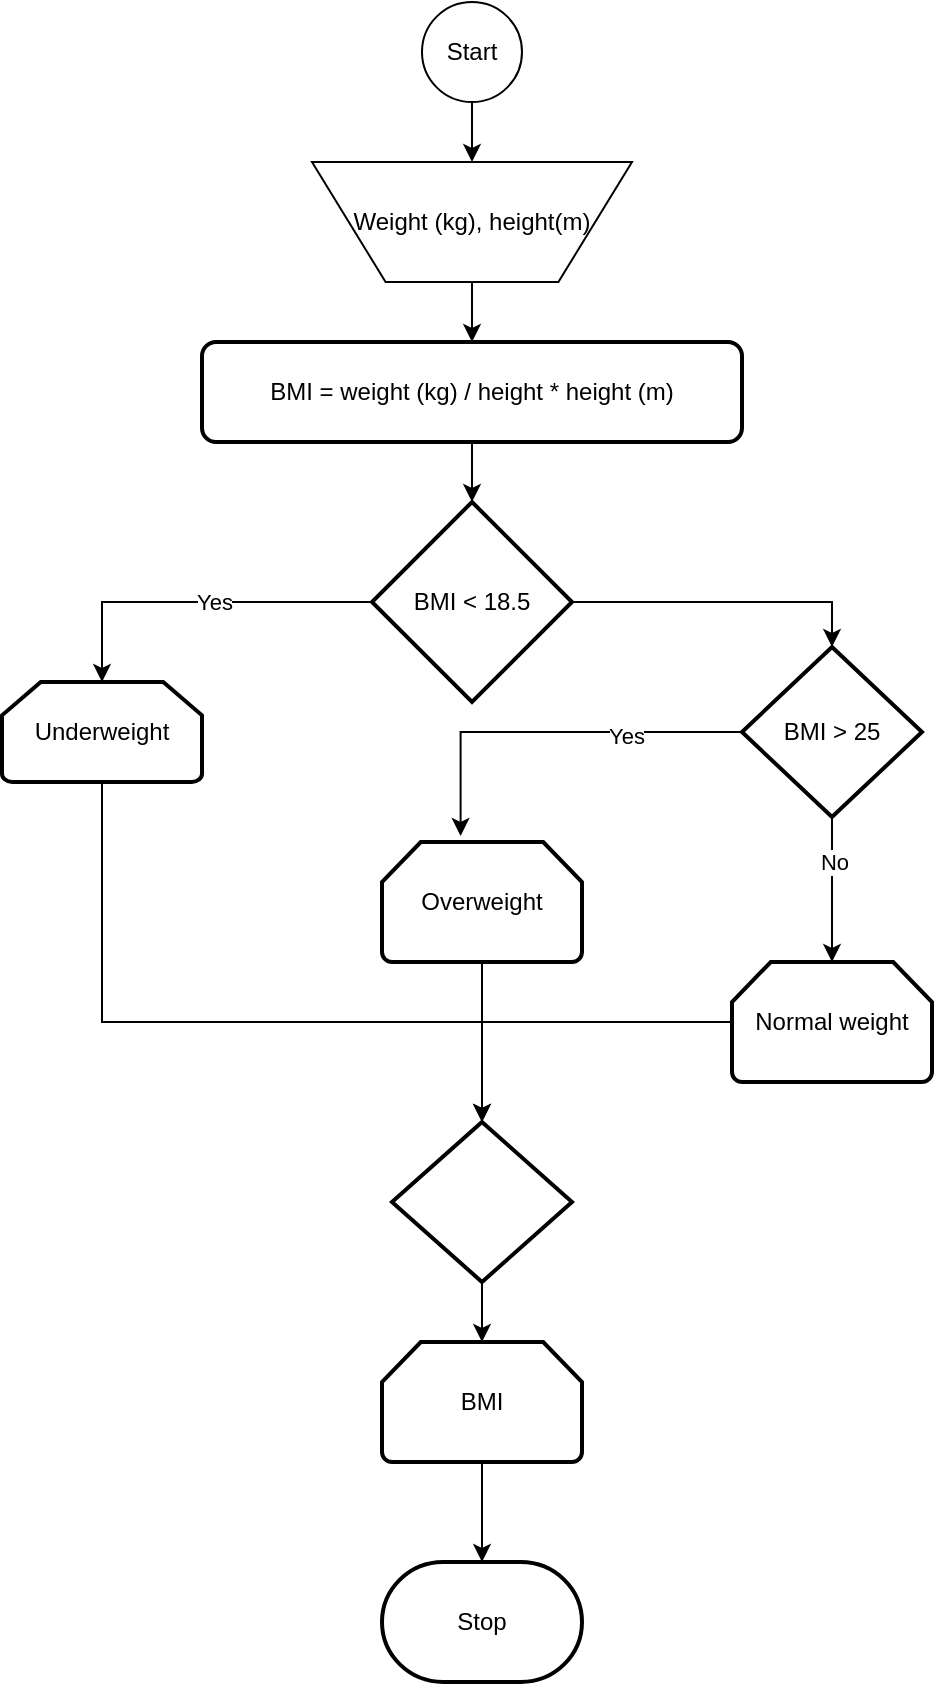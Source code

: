 <mxfile version="15.4.0" type="device"><diagram id="MDtkB8c9KiYLQIMee35u" name="Page-1"><mxGraphModel dx="1008" dy="482" grid="1" gridSize="10" guides="1" tooltips="1" connect="1" arrows="1" fold="1" page="1" pageScale="1" pageWidth="850" pageHeight="1100" math="0" shadow="0"><root><mxCell id="0"/><mxCell id="1" parent="0"/><mxCell id="MdvTDwgIgQvyaOhRCnzE-14" style="edgeStyle=orthogonalEdgeStyle;rounded=0;orthogonalLoop=1;jettySize=auto;html=1;entryX=0.5;entryY=0;entryDx=0;entryDy=0;" edge="1" parent="1" source="MdvTDwgIgQvyaOhRCnzE-1" target="MdvTDwgIgQvyaOhRCnzE-2"><mxGeometry relative="1" as="geometry"/></mxCell><mxCell id="MdvTDwgIgQvyaOhRCnzE-1" value="Start" style="ellipse;whiteSpace=wrap;html=1;aspect=fixed;" vertex="1" parent="1"><mxGeometry x="340" y="10" width="50" height="50" as="geometry"/></mxCell><mxCell id="MdvTDwgIgQvyaOhRCnzE-15" style="edgeStyle=orthogonalEdgeStyle;rounded=0;orthogonalLoop=1;jettySize=auto;html=1;entryX=0.5;entryY=0;entryDx=0;entryDy=0;" edge="1" parent="1" source="MdvTDwgIgQvyaOhRCnzE-2" target="MdvTDwgIgQvyaOhRCnzE-3"><mxGeometry relative="1" as="geometry"/></mxCell><mxCell id="MdvTDwgIgQvyaOhRCnzE-2" value="Weight (kg), height(m)" style="verticalLabelPosition=middle;verticalAlign=middle;html=1;shape=trapezoid;perimeter=trapezoidPerimeter;whiteSpace=wrap;size=0.23;arcSize=10;flipV=1;labelPosition=center;align=center;" vertex="1" parent="1"><mxGeometry x="285" y="90" width="160" height="60" as="geometry"/></mxCell><mxCell id="MdvTDwgIgQvyaOhRCnzE-33" style="edgeStyle=orthogonalEdgeStyle;rounded=0;orthogonalLoop=1;jettySize=auto;html=1;entryX=0.5;entryY=0;entryDx=0;entryDy=0;entryPerimeter=0;" edge="1" parent="1" source="MdvTDwgIgQvyaOhRCnzE-3" target="MdvTDwgIgQvyaOhRCnzE-5"><mxGeometry relative="1" as="geometry"/></mxCell><mxCell id="MdvTDwgIgQvyaOhRCnzE-3" value="BMI = weight (kg) / height * height (m)" style="rounded=1;whiteSpace=wrap;html=1;absoluteArcSize=1;arcSize=14;strokeWidth=2;" vertex="1" parent="1"><mxGeometry x="230" y="180" width="270" height="50" as="geometry"/></mxCell><mxCell id="MdvTDwgIgQvyaOhRCnzE-6" style="edgeStyle=orthogonalEdgeStyle;rounded=0;orthogonalLoop=1;jettySize=auto;html=1;entryX=0.5;entryY=0;entryDx=0;entryDy=0;entryPerimeter=0;" edge="1" parent="1" source="MdvTDwgIgQvyaOhRCnzE-5" target="MdvTDwgIgQvyaOhRCnzE-7"><mxGeometry relative="1" as="geometry"><mxPoint x="180" y="310" as="targetPoint"/></mxGeometry></mxCell><mxCell id="MdvTDwgIgQvyaOhRCnzE-8" value="Yes" style="edgeLabel;html=1;align=center;verticalAlign=middle;resizable=0;points=[];" vertex="1" connectable="0" parent="MdvTDwgIgQvyaOhRCnzE-6"><mxGeometry x="-0.1" relative="1" as="geometry"><mxPoint as="offset"/></mxGeometry></mxCell><mxCell id="MdvTDwgIgQvyaOhRCnzE-17" style="edgeStyle=orthogonalEdgeStyle;rounded=0;orthogonalLoop=1;jettySize=auto;html=1;entryX=0.5;entryY=0;entryDx=0;entryDy=0;entryPerimeter=0;" edge="1" parent="1" source="MdvTDwgIgQvyaOhRCnzE-5" target="MdvTDwgIgQvyaOhRCnzE-16"><mxGeometry relative="1" as="geometry"/></mxCell><mxCell id="MdvTDwgIgQvyaOhRCnzE-5" value="BMI &amp;lt; 18.5" style="strokeWidth=2;html=1;shape=mxgraph.flowchart.decision;whiteSpace=wrap;" vertex="1" parent="1"><mxGeometry x="315" y="260" width="100" height="100" as="geometry"/></mxCell><mxCell id="MdvTDwgIgQvyaOhRCnzE-28" style="edgeStyle=orthogonalEdgeStyle;rounded=0;orthogonalLoop=1;jettySize=auto;html=1;" edge="1" parent="1" source="MdvTDwgIgQvyaOhRCnzE-7"><mxGeometry relative="1" as="geometry"><mxPoint x="370" y="600" as="targetPoint"/><Array as="points"><mxPoint x="180" y="520"/><mxPoint x="370" y="520"/></Array></mxGeometry></mxCell><mxCell id="MdvTDwgIgQvyaOhRCnzE-7" value="Underweight" style="strokeWidth=2;html=1;shape=mxgraph.flowchart.loop_limit;whiteSpace=wrap;" vertex="1" parent="1"><mxGeometry x="130" y="350" width="100" height="50" as="geometry"/></mxCell><mxCell id="MdvTDwgIgQvyaOhRCnzE-19" style="edgeStyle=orthogonalEdgeStyle;rounded=0;orthogonalLoop=1;jettySize=auto;html=1;entryX=0.393;entryY=-0.05;entryDx=0;entryDy=0;entryPerimeter=0;" edge="1" parent="1" source="MdvTDwgIgQvyaOhRCnzE-16" target="MdvTDwgIgQvyaOhRCnzE-18"><mxGeometry relative="1" as="geometry"/></mxCell><mxCell id="MdvTDwgIgQvyaOhRCnzE-21" value="Yes" style="edgeLabel;html=1;align=center;verticalAlign=middle;resizable=0;points=[];" vertex="1" connectable="0" parent="MdvTDwgIgQvyaOhRCnzE-19"><mxGeometry x="-0.398" y="2" relative="1" as="geometry"><mxPoint as="offset"/></mxGeometry></mxCell><mxCell id="MdvTDwgIgQvyaOhRCnzE-23" style="edgeStyle=orthogonalEdgeStyle;rounded=0;orthogonalLoop=1;jettySize=auto;html=1;entryX=0.5;entryY=0;entryDx=0;entryDy=0;entryPerimeter=0;" edge="1" parent="1" source="MdvTDwgIgQvyaOhRCnzE-16" target="MdvTDwgIgQvyaOhRCnzE-22"><mxGeometry relative="1" as="geometry"/></mxCell><mxCell id="MdvTDwgIgQvyaOhRCnzE-24" value="No" style="edgeLabel;html=1;align=center;verticalAlign=middle;resizable=0;points=[];" vertex="1" connectable="0" parent="MdvTDwgIgQvyaOhRCnzE-23"><mxGeometry x="-0.384" y="1" relative="1" as="geometry"><mxPoint as="offset"/></mxGeometry></mxCell><mxCell id="MdvTDwgIgQvyaOhRCnzE-16" value="BMI &amp;gt; 25" style="strokeWidth=2;html=1;shape=mxgraph.flowchart.decision;whiteSpace=wrap;" vertex="1" parent="1"><mxGeometry x="500" y="332.5" width="90" height="85" as="geometry"/></mxCell><mxCell id="MdvTDwgIgQvyaOhRCnzE-26" style="edgeStyle=orthogonalEdgeStyle;rounded=0;orthogonalLoop=1;jettySize=auto;html=1;entryX=0.5;entryY=0;entryDx=0;entryDy=0;entryPerimeter=0;" edge="1" parent="1" source="MdvTDwgIgQvyaOhRCnzE-18" target="MdvTDwgIgQvyaOhRCnzE-25"><mxGeometry relative="1" as="geometry"/></mxCell><mxCell id="MdvTDwgIgQvyaOhRCnzE-18" value="Overweight" style="strokeWidth=2;html=1;shape=mxgraph.flowchart.loop_limit;whiteSpace=wrap;" vertex="1" parent="1"><mxGeometry x="320" y="430" width="100" height="60" as="geometry"/></mxCell><mxCell id="MdvTDwgIgQvyaOhRCnzE-27" style="edgeStyle=orthogonalEdgeStyle;rounded=0;orthogonalLoop=1;jettySize=auto;html=1;entryX=0.5;entryY=0;entryDx=0;entryDy=0;entryPerimeter=0;" edge="1" parent="1" source="MdvTDwgIgQvyaOhRCnzE-22" target="MdvTDwgIgQvyaOhRCnzE-25"><mxGeometry relative="1" as="geometry"/></mxCell><mxCell id="MdvTDwgIgQvyaOhRCnzE-22" value="Normal weight" style="strokeWidth=2;html=1;shape=mxgraph.flowchart.loop_limit;whiteSpace=wrap;" vertex="1" parent="1"><mxGeometry x="495" y="490" width="100" height="60" as="geometry"/></mxCell><mxCell id="MdvTDwgIgQvyaOhRCnzE-30" style="edgeStyle=orthogonalEdgeStyle;rounded=0;orthogonalLoop=1;jettySize=auto;html=1;entryX=0.5;entryY=0;entryDx=0;entryDy=0;entryPerimeter=0;" edge="1" parent="1" source="MdvTDwgIgQvyaOhRCnzE-25" target="MdvTDwgIgQvyaOhRCnzE-29"><mxGeometry relative="1" as="geometry"/></mxCell><mxCell id="MdvTDwgIgQvyaOhRCnzE-25" value="" style="strokeWidth=2;html=1;shape=mxgraph.flowchart.decision;whiteSpace=wrap;" vertex="1" parent="1"><mxGeometry x="325" y="570" width="90" height="80" as="geometry"/></mxCell><mxCell id="MdvTDwgIgQvyaOhRCnzE-32" style="edgeStyle=orthogonalEdgeStyle;rounded=0;orthogonalLoop=1;jettySize=auto;html=1;entryX=0.5;entryY=0;entryDx=0;entryDy=0;entryPerimeter=0;" edge="1" parent="1" source="MdvTDwgIgQvyaOhRCnzE-29" target="MdvTDwgIgQvyaOhRCnzE-31"><mxGeometry relative="1" as="geometry"/></mxCell><mxCell id="MdvTDwgIgQvyaOhRCnzE-29" value="BMI" style="strokeWidth=2;html=1;shape=mxgraph.flowchart.loop_limit;whiteSpace=wrap;" vertex="1" parent="1"><mxGeometry x="320" y="680" width="100" height="60" as="geometry"/></mxCell><mxCell id="MdvTDwgIgQvyaOhRCnzE-31" value="Stop" style="strokeWidth=2;html=1;shape=mxgraph.flowchart.terminator;whiteSpace=wrap;" vertex="1" parent="1"><mxGeometry x="320" y="790" width="100" height="60" as="geometry"/></mxCell></root></mxGraphModel></diagram></mxfile>